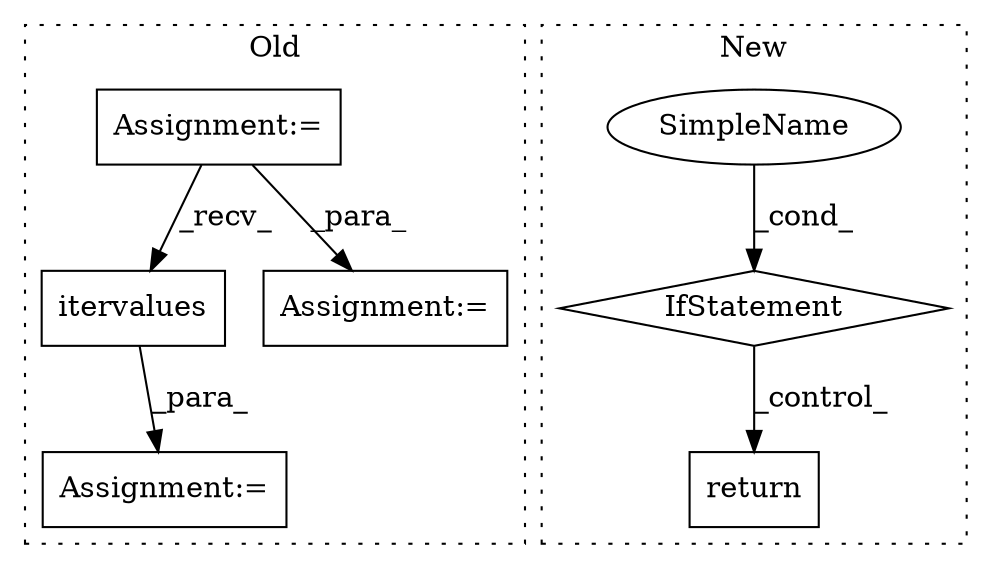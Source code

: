 digraph G {
subgraph cluster0 {
1 [label="itervalues" a="32" s="6956,6989" l="11,1" shape="box"];
3 [label="Assignment:=" a="7" s="6945" l="54" shape="box"];
6 [label="Assignment:=" a="7" s="6312" l="3" shape="box"];
7 [label="Assignment:=" a="7" s="7125" l="88" shape="box"];
label = "Old";
style="dotted";
}
subgraph cluster1 {
2 [label="return" a="41" s="6963" l="7" shape="box"];
4 [label="IfStatement" a="25" s="6573,6664" l="4,2" shape="diamond"];
5 [label="SimpleName" a="42" s="" l="" shape="ellipse"];
label = "New";
style="dotted";
}
1 -> 3 [label="_para_"];
4 -> 2 [label="_control_"];
5 -> 4 [label="_cond_"];
6 -> 1 [label="_recv_"];
6 -> 7 [label="_para_"];
}